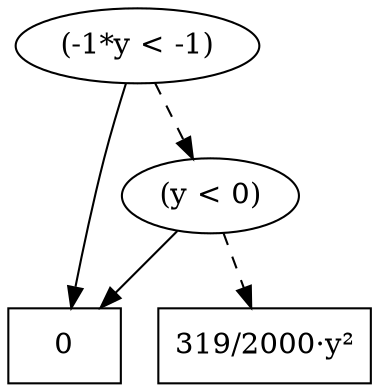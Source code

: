 digraph G {
	rankdir = TB;
	352 [label="(-1*y < -1)", shape=""]
	352 -> 1
	352 -> 341 [style=dashed]
	{rank = same; 352;}
	1 [label="0", shape="box"]
	339 [label="319/2000·y²", shape="box"]
	{rank = same; 1; 339;}
	341 [label="(y < 0)", shape=""]
	341 -> 1
	341 -> 339 [style=dashed]
	{rank = same; 341;}
}
